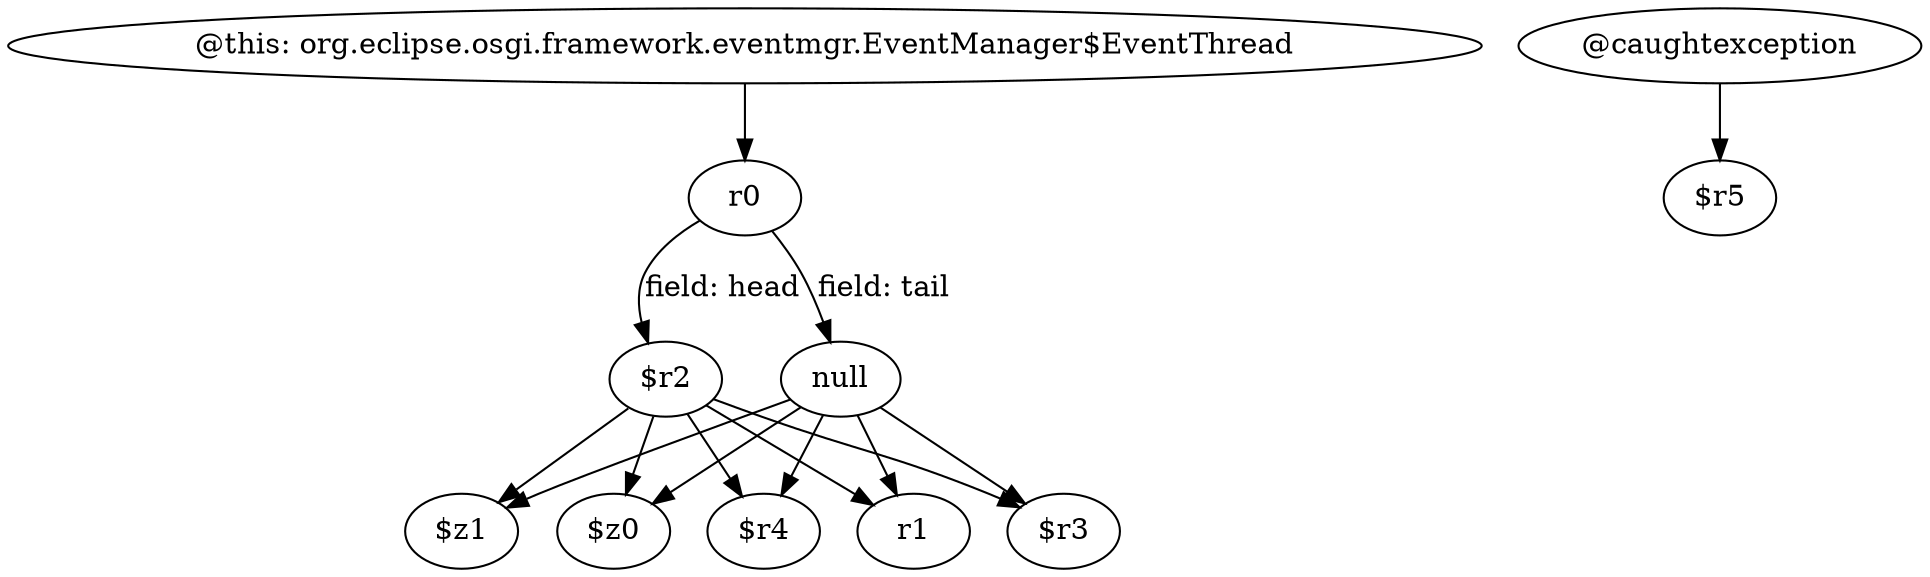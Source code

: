 digraph g {
0[label="$r2"]
1[label="$z0"]
0->1[label=""]
2[label="$z1"]
0->2[label=""]
3[label="null"]
4[label="r1"]
3->4[label=""]
3->2[label=""]
5[label="$r4"]
0->5[label=""]
6[label="r0"]
6->0[label="field: head"]
7[label="$r3"]
0->7[label=""]
0->4[label=""]
6->3[label="field: tail"]
3->1[label=""]
3->7[label=""]
3->5[label=""]
8[label="@this: org.eclipse.osgi.framework.eventmgr.EventManager$EventThread"]
8->6[label=""]
9[label="@caughtexception"]
10[label="$r5"]
9->10[label=""]
}